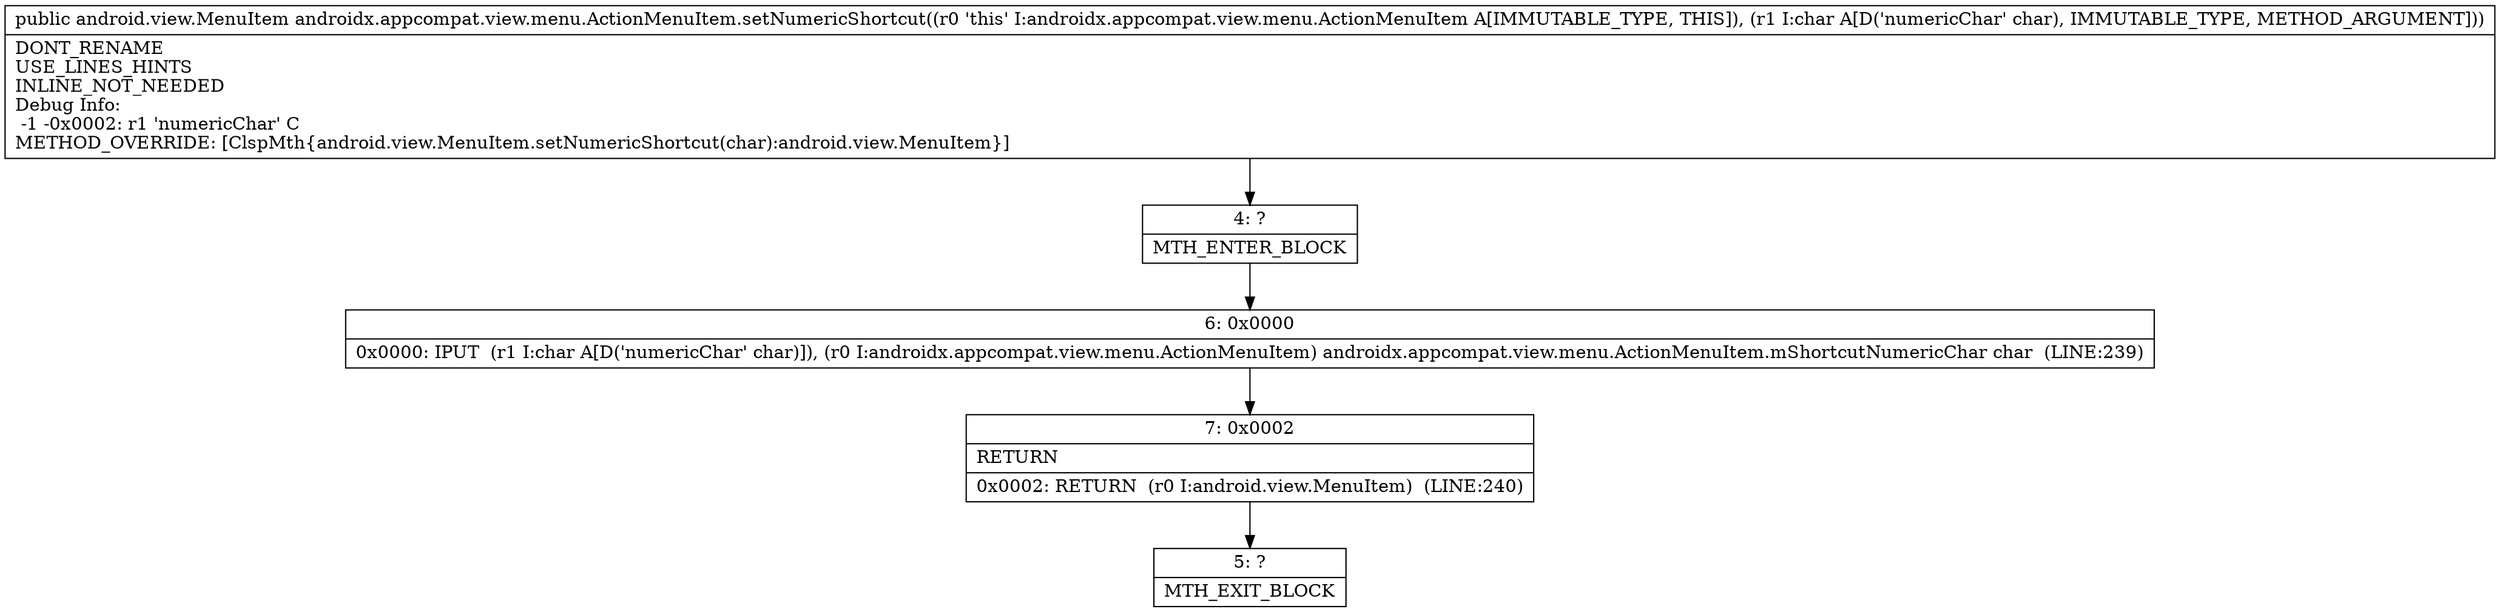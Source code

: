 digraph "CFG forandroidx.appcompat.view.menu.ActionMenuItem.setNumericShortcut(C)Landroid\/view\/MenuItem;" {
Node_4 [shape=record,label="{4\:\ ?|MTH_ENTER_BLOCK\l}"];
Node_6 [shape=record,label="{6\:\ 0x0000|0x0000: IPUT  (r1 I:char A[D('numericChar' char)]), (r0 I:androidx.appcompat.view.menu.ActionMenuItem) androidx.appcompat.view.menu.ActionMenuItem.mShortcutNumericChar char  (LINE:239)\l}"];
Node_7 [shape=record,label="{7\:\ 0x0002|RETURN\l|0x0002: RETURN  (r0 I:android.view.MenuItem)  (LINE:240)\l}"];
Node_5 [shape=record,label="{5\:\ ?|MTH_EXIT_BLOCK\l}"];
MethodNode[shape=record,label="{public android.view.MenuItem androidx.appcompat.view.menu.ActionMenuItem.setNumericShortcut((r0 'this' I:androidx.appcompat.view.menu.ActionMenuItem A[IMMUTABLE_TYPE, THIS]), (r1 I:char A[D('numericChar' char), IMMUTABLE_TYPE, METHOD_ARGUMENT]))  | DONT_RENAME\lUSE_LINES_HINTS\lINLINE_NOT_NEEDED\lDebug Info:\l  \-1 \-0x0002: r1 'numericChar' C\lMETHOD_OVERRIDE: [ClspMth\{android.view.MenuItem.setNumericShortcut(char):android.view.MenuItem\}]\l}"];
MethodNode -> Node_4;Node_4 -> Node_6;
Node_6 -> Node_7;
Node_7 -> Node_5;
}

